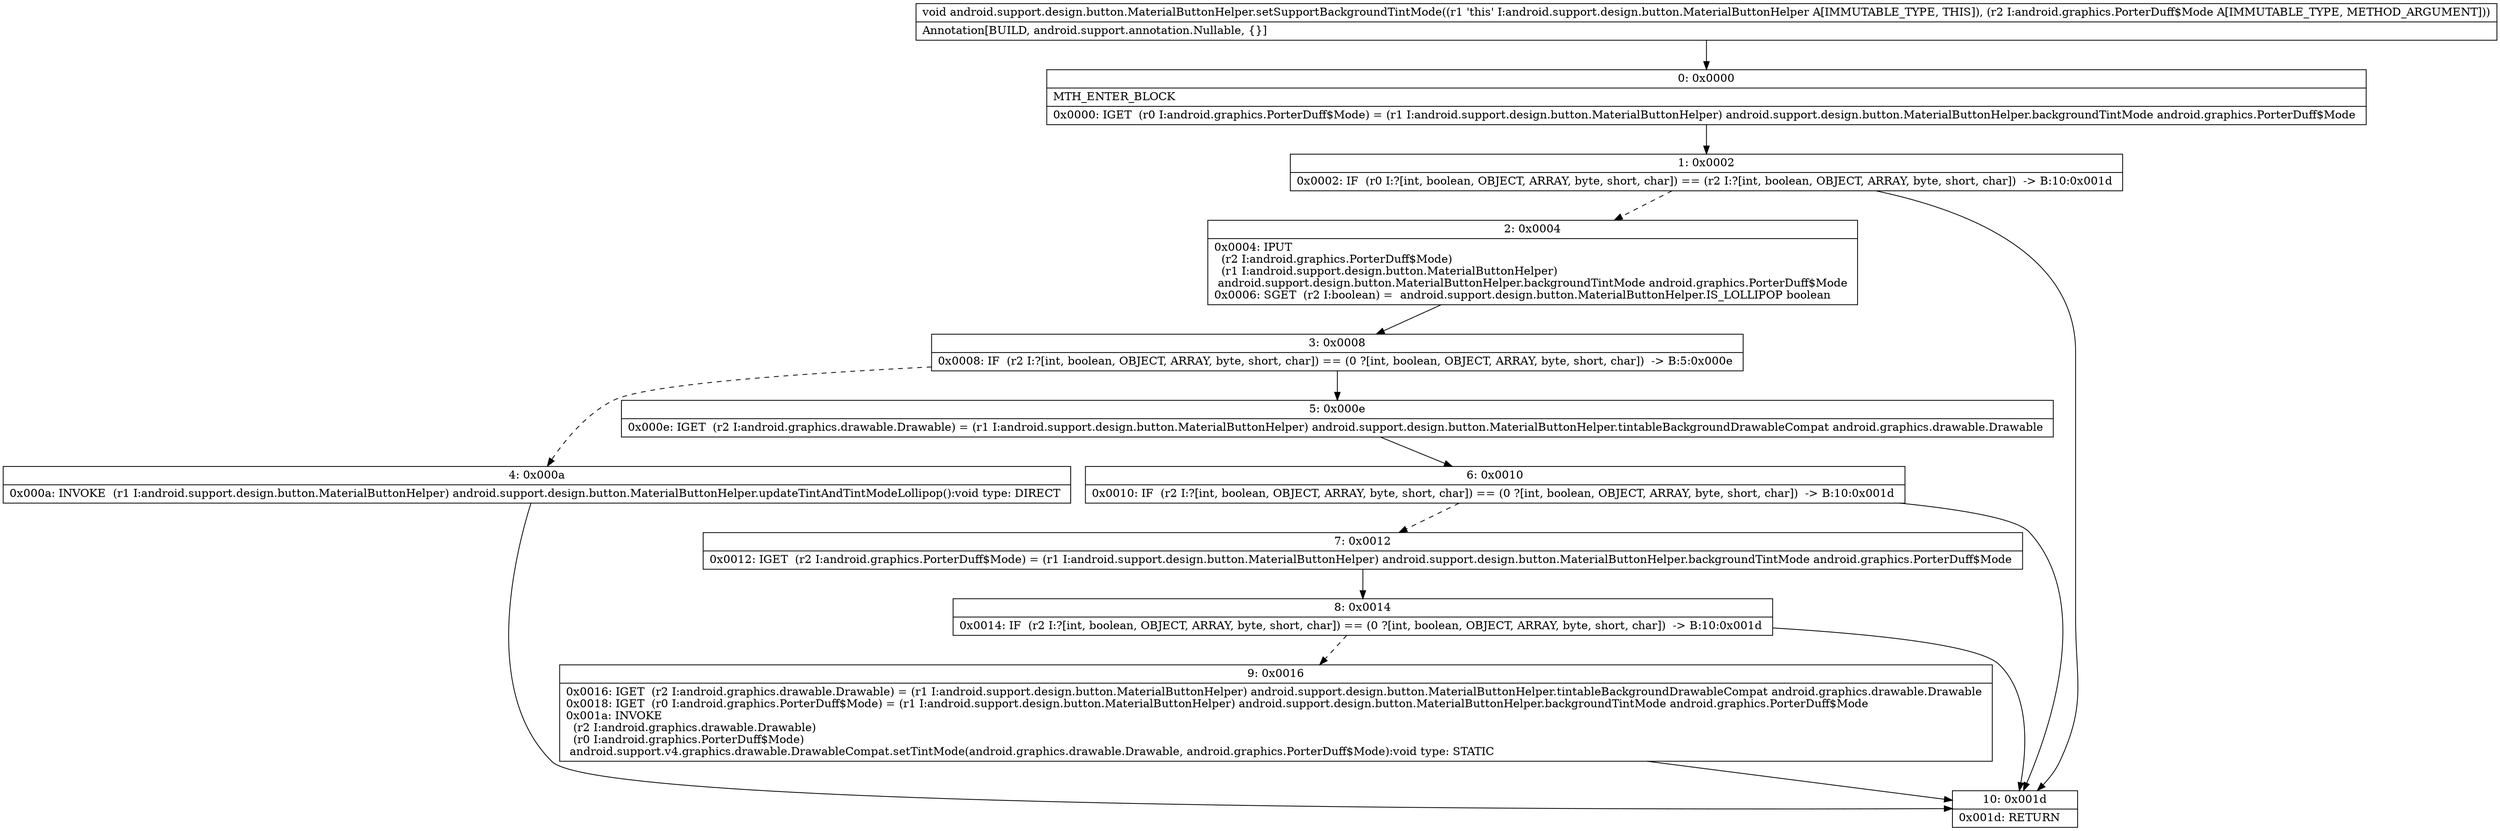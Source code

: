 digraph "CFG forandroid.support.design.button.MaterialButtonHelper.setSupportBackgroundTintMode(Landroid\/graphics\/PorterDuff$Mode;)V" {
Node_0 [shape=record,label="{0\:\ 0x0000|MTH_ENTER_BLOCK\l|0x0000: IGET  (r0 I:android.graphics.PorterDuff$Mode) = (r1 I:android.support.design.button.MaterialButtonHelper) android.support.design.button.MaterialButtonHelper.backgroundTintMode android.graphics.PorterDuff$Mode \l}"];
Node_1 [shape=record,label="{1\:\ 0x0002|0x0002: IF  (r0 I:?[int, boolean, OBJECT, ARRAY, byte, short, char]) == (r2 I:?[int, boolean, OBJECT, ARRAY, byte, short, char])  \-\> B:10:0x001d \l}"];
Node_2 [shape=record,label="{2\:\ 0x0004|0x0004: IPUT  \l  (r2 I:android.graphics.PorterDuff$Mode)\l  (r1 I:android.support.design.button.MaterialButtonHelper)\l android.support.design.button.MaterialButtonHelper.backgroundTintMode android.graphics.PorterDuff$Mode \l0x0006: SGET  (r2 I:boolean) =  android.support.design.button.MaterialButtonHelper.IS_LOLLIPOP boolean \l}"];
Node_3 [shape=record,label="{3\:\ 0x0008|0x0008: IF  (r2 I:?[int, boolean, OBJECT, ARRAY, byte, short, char]) == (0 ?[int, boolean, OBJECT, ARRAY, byte, short, char])  \-\> B:5:0x000e \l}"];
Node_4 [shape=record,label="{4\:\ 0x000a|0x000a: INVOKE  (r1 I:android.support.design.button.MaterialButtonHelper) android.support.design.button.MaterialButtonHelper.updateTintAndTintModeLollipop():void type: DIRECT \l}"];
Node_5 [shape=record,label="{5\:\ 0x000e|0x000e: IGET  (r2 I:android.graphics.drawable.Drawable) = (r1 I:android.support.design.button.MaterialButtonHelper) android.support.design.button.MaterialButtonHelper.tintableBackgroundDrawableCompat android.graphics.drawable.Drawable \l}"];
Node_6 [shape=record,label="{6\:\ 0x0010|0x0010: IF  (r2 I:?[int, boolean, OBJECT, ARRAY, byte, short, char]) == (0 ?[int, boolean, OBJECT, ARRAY, byte, short, char])  \-\> B:10:0x001d \l}"];
Node_7 [shape=record,label="{7\:\ 0x0012|0x0012: IGET  (r2 I:android.graphics.PorterDuff$Mode) = (r1 I:android.support.design.button.MaterialButtonHelper) android.support.design.button.MaterialButtonHelper.backgroundTintMode android.graphics.PorterDuff$Mode \l}"];
Node_8 [shape=record,label="{8\:\ 0x0014|0x0014: IF  (r2 I:?[int, boolean, OBJECT, ARRAY, byte, short, char]) == (0 ?[int, boolean, OBJECT, ARRAY, byte, short, char])  \-\> B:10:0x001d \l}"];
Node_9 [shape=record,label="{9\:\ 0x0016|0x0016: IGET  (r2 I:android.graphics.drawable.Drawable) = (r1 I:android.support.design.button.MaterialButtonHelper) android.support.design.button.MaterialButtonHelper.tintableBackgroundDrawableCompat android.graphics.drawable.Drawable \l0x0018: IGET  (r0 I:android.graphics.PorterDuff$Mode) = (r1 I:android.support.design.button.MaterialButtonHelper) android.support.design.button.MaterialButtonHelper.backgroundTintMode android.graphics.PorterDuff$Mode \l0x001a: INVOKE  \l  (r2 I:android.graphics.drawable.Drawable)\l  (r0 I:android.graphics.PorterDuff$Mode)\l android.support.v4.graphics.drawable.DrawableCompat.setTintMode(android.graphics.drawable.Drawable, android.graphics.PorterDuff$Mode):void type: STATIC \l}"];
Node_10 [shape=record,label="{10\:\ 0x001d|0x001d: RETURN   \l}"];
MethodNode[shape=record,label="{void android.support.design.button.MaterialButtonHelper.setSupportBackgroundTintMode((r1 'this' I:android.support.design.button.MaterialButtonHelper A[IMMUTABLE_TYPE, THIS]), (r2 I:android.graphics.PorterDuff$Mode A[IMMUTABLE_TYPE, METHOD_ARGUMENT]))  | Annotation[BUILD, android.support.annotation.Nullable, \{\}]\l}"];
MethodNode -> Node_0;
Node_0 -> Node_1;
Node_1 -> Node_2[style=dashed];
Node_1 -> Node_10;
Node_2 -> Node_3;
Node_3 -> Node_4[style=dashed];
Node_3 -> Node_5;
Node_4 -> Node_10;
Node_5 -> Node_6;
Node_6 -> Node_7[style=dashed];
Node_6 -> Node_10;
Node_7 -> Node_8;
Node_8 -> Node_9[style=dashed];
Node_8 -> Node_10;
Node_9 -> Node_10;
}

